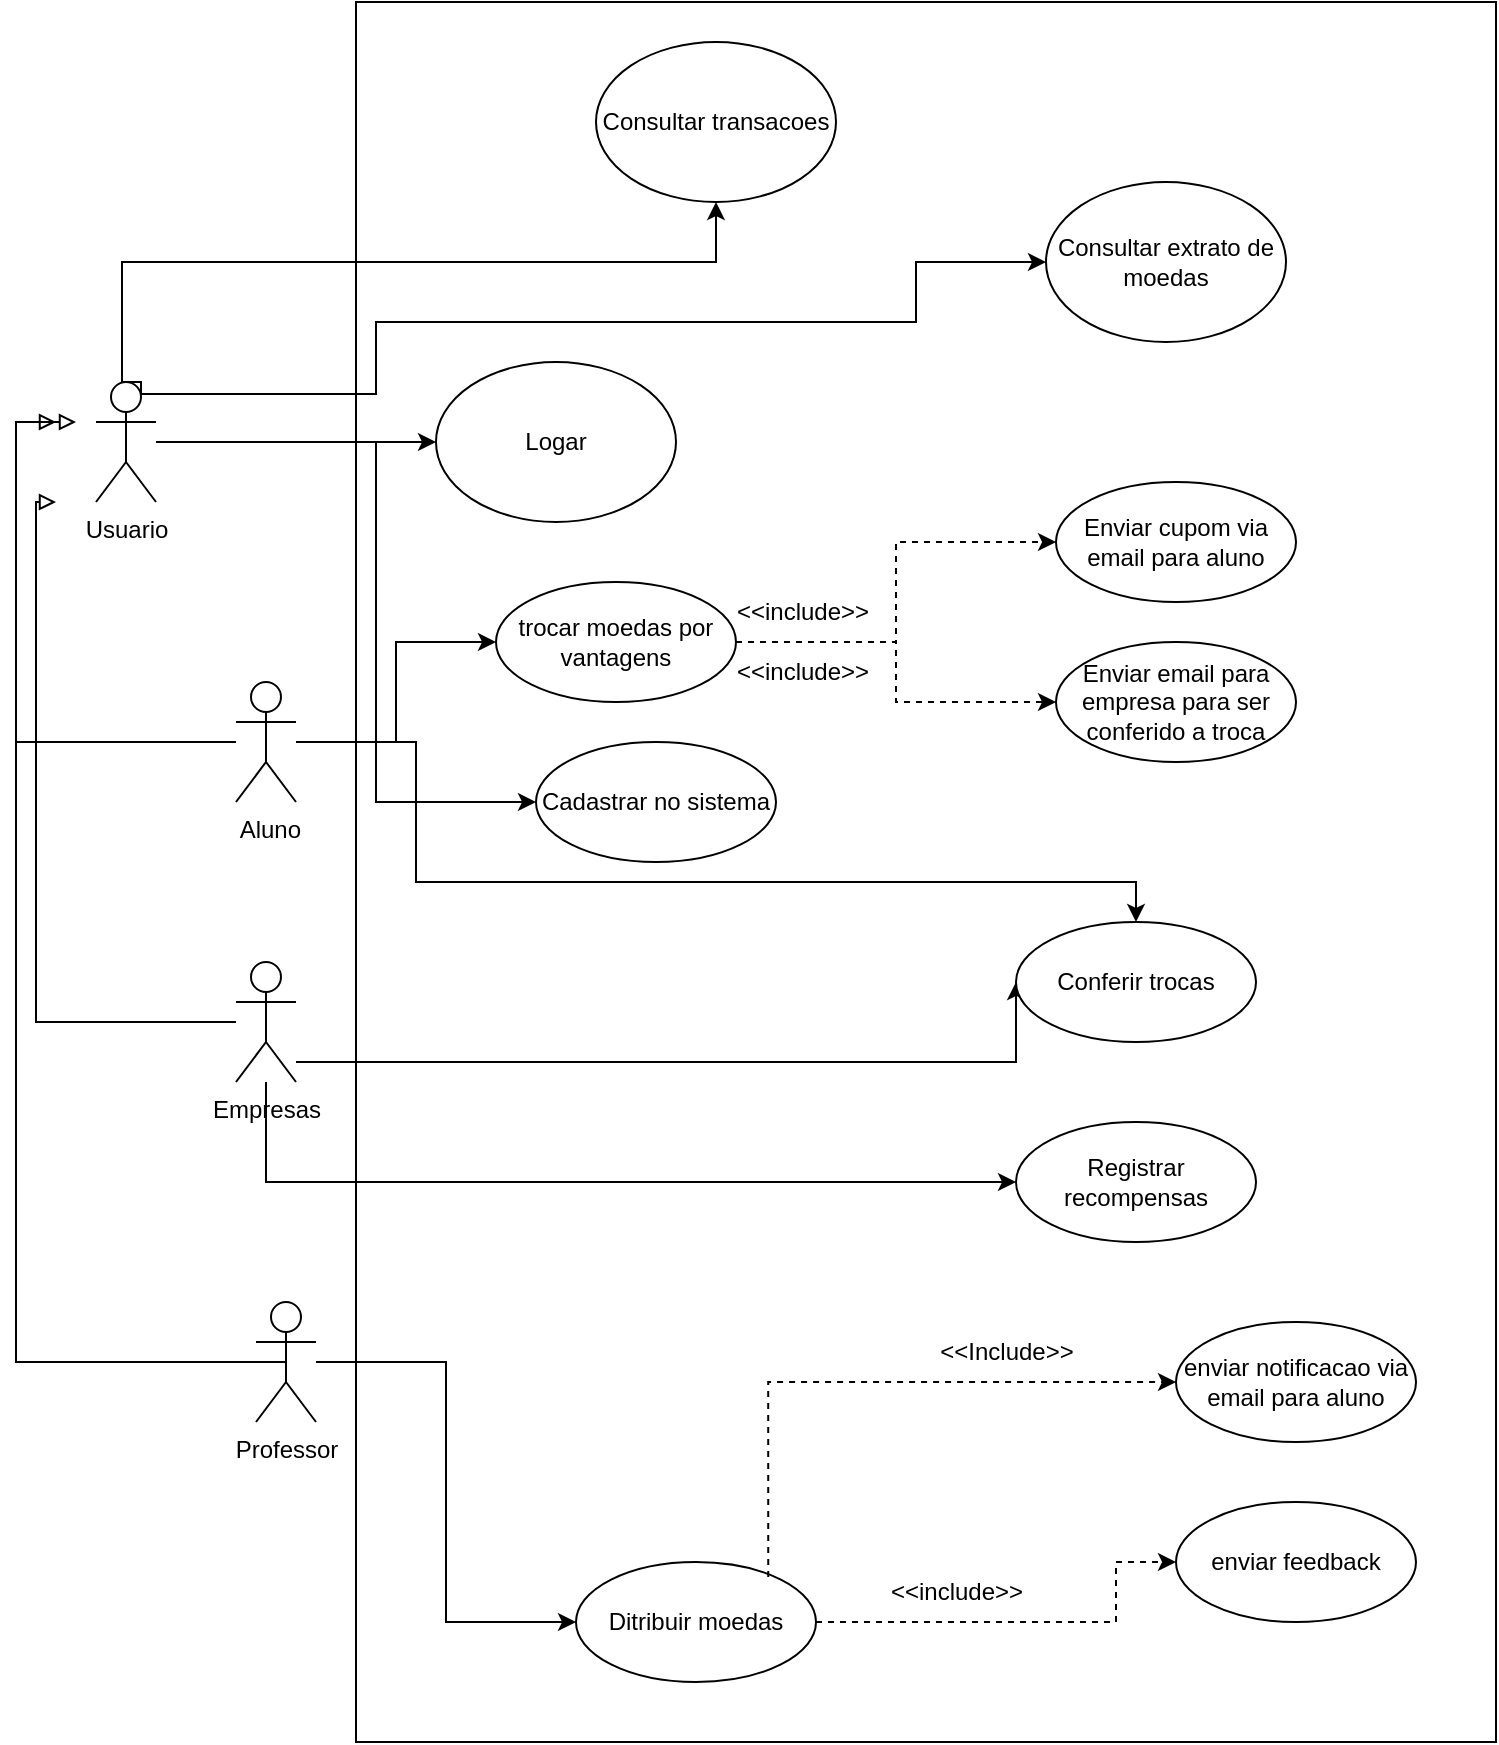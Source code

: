 <mxfile version="20.4.0" type="google"><diagram id="owHLoj-g264yhwrgjntb" name="Página-1"><mxGraphModel grid="1" page="1" gridSize="10" guides="1" tooltips="1" connect="1" arrows="1" fold="1" pageScale="1" pageWidth="827" pageHeight="1169" math="0" shadow="0"><root><mxCell id="0"/><mxCell id="1" parent="0"/><mxCell id="aPwKU5RnPtJwxO_oWSsj-1" value="" style="rounded=0;whiteSpace=wrap;html=1;" vertex="1" parent="1"><mxGeometry x="190" y="-100" width="570" height="870" as="geometry"/></mxCell><mxCell id="T0UhfcG9kjX6jtmYbkv_-4" style="edgeStyle=orthogonalEdgeStyle;rounded=0;orthogonalLoop=1;jettySize=auto;html=1;entryX=0;entryY=0.5;entryDx=0;entryDy=0;" edge="1" parent="1" source="T0UhfcG9kjX6jtmYbkv_-1" target="T0UhfcG9kjX6jtmYbkv_-3"><mxGeometry relative="1" as="geometry"/></mxCell><mxCell id="3hO7KqQunou8gaCRy-0f-3" style="edgeStyle=orthogonalEdgeStyle;rounded=0;orthogonalLoop=1;jettySize=auto;html=1;entryX=0;entryY=0.5;entryDx=0;entryDy=0;" edge="1" parent="1" source="T0UhfcG9kjX6jtmYbkv_-1" target="T0UhfcG9kjX6jtmYbkv_-27"><mxGeometry relative="1" as="geometry"><Array as="points"><mxPoint x="200" y="120"/><mxPoint x="200" y="300"/></Array></mxGeometry></mxCell><mxCell id="T0UhfcG9kjX6jtmYbkv_-1" value="Usuario" style="shape=umlActor;verticalLabelPosition=bottom;verticalAlign=top;html=1;outlineConnect=0;" vertex="1" parent="1"><mxGeometry x="60" y="90" width="30" height="60" as="geometry"/></mxCell><mxCell id="T0UhfcG9kjX6jtmYbkv_-5" style="edgeStyle=orthogonalEdgeStyle;rounded=0;orthogonalLoop=1;jettySize=auto;html=1;endArrow=block;endFill=0;" edge="1" parent="1" source="T0UhfcG9kjX6jtmYbkv_-2"><mxGeometry relative="1" as="geometry"><mxPoint x="50" y="110" as="targetPoint"/><Array as="points"><mxPoint x="20" y="270"/><mxPoint x="20" y="110"/></Array></mxGeometry></mxCell><mxCell id="T0UhfcG9kjX6jtmYbkv_-6" style="edgeStyle=orthogonalEdgeStyle;rounded=0;orthogonalLoop=1;jettySize=auto;html=1;endArrow=classic;endFill=1;entryX=0;entryY=0.5;entryDx=0;entryDy=0;" edge="1" parent="1" source="T0UhfcG9kjX6jtmYbkv_-2" target="T0UhfcG9kjX6jtmYbkv_-7"><mxGeometry relative="1" as="geometry"><mxPoint x="270" y="270" as="targetPoint"/></mxGeometry></mxCell><mxCell id="3hO7KqQunou8gaCRy-0f-4" style="edgeStyle=orthogonalEdgeStyle;rounded=0;orthogonalLoop=1;jettySize=auto;html=1;" edge="1" parent="1" source="T0UhfcG9kjX6jtmYbkv_-2" target="T0UhfcG9kjX6jtmYbkv_-50"><mxGeometry relative="1" as="geometry"><Array as="points"><mxPoint x="220" y="270"/><mxPoint x="220" y="340"/><mxPoint x="580" y="340"/></Array></mxGeometry></mxCell><mxCell id="T0UhfcG9kjX6jtmYbkv_-2" value="&amp;nbsp;Aluno" style="shape=umlActor;verticalLabelPosition=bottom;verticalAlign=top;html=1;outlineConnect=0;" vertex="1" parent="1"><mxGeometry x="130" y="240" width="30" height="60" as="geometry"/></mxCell><mxCell id="T0UhfcG9kjX6jtmYbkv_-3" value="Logar" style="ellipse;whiteSpace=wrap;html=1;" vertex="1" parent="1"><mxGeometry x="230" y="80" width="120" height="80" as="geometry"/></mxCell><mxCell id="T0UhfcG9kjX6jtmYbkv_-44" value="" style="edgeStyle=orthogonalEdgeStyle;rounded=0;orthogonalLoop=1;jettySize=auto;html=1;endArrow=classic;endFill=1;dashed=1;" edge="1" parent="1" source="T0UhfcG9kjX6jtmYbkv_-7" target="T0UhfcG9kjX6jtmYbkv_-43"><mxGeometry relative="1" as="geometry"><Array as="points"><mxPoint x="460" y="220"/><mxPoint x="460" y="170"/></Array></mxGeometry></mxCell><mxCell id="T0UhfcG9kjX6jtmYbkv_-46" value="" style="edgeStyle=orthogonalEdgeStyle;rounded=0;orthogonalLoop=1;jettySize=auto;html=1;endArrow=classic;endFill=1;dashed=1;" edge="1" parent="1" source="T0UhfcG9kjX6jtmYbkv_-7" target="T0UhfcG9kjX6jtmYbkv_-45"><mxGeometry relative="1" as="geometry"/></mxCell><mxCell id="T0UhfcG9kjX6jtmYbkv_-7" value="trocar moedas por vantagens" style="ellipse;whiteSpace=wrap;html=1;" vertex="1" parent="1"><mxGeometry x="260" y="190" width="120" height="60" as="geometry"/></mxCell><mxCell id="T0UhfcG9kjX6jtmYbkv_-9" style="edgeStyle=orthogonalEdgeStyle;rounded=0;orthogonalLoop=1;jettySize=auto;html=1;endArrow=block;endFill=0;exitX=0.5;exitY=0.5;exitDx=0;exitDy=0;exitPerimeter=0;" edge="1" parent="1" source="T0UhfcG9kjX6jtmYbkv_-8"><mxGeometry relative="1" as="geometry"><mxPoint x="40" y="110" as="targetPoint"/><Array as="points"><mxPoint x="20" y="580"/><mxPoint x="20" y="110"/></Array></mxGeometry></mxCell><mxCell id="T0UhfcG9kjX6jtmYbkv_-10" style="edgeStyle=orthogonalEdgeStyle;rounded=0;orthogonalLoop=1;jettySize=auto;html=1;endArrow=classic;endFill=1;entryX=0;entryY=0.5;entryDx=0;entryDy=0;" edge="1" parent="1" source="T0UhfcG9kjX6jtmYbkv_-8" target="T0UhfcG9kjX6jtmYbkv_-11"><mxGeometry relative="1" as="geometry"><mxPoint x="300" y="480" as="targetPoint"/></mxGeometry></mxCell><mxCell id="T0UhfcG9kjX6jtmYbkv_-8" value="Professor" style="shape=umlActor;verticalLabelPosition=bottom;verticalAlign=top;html=1;outlineConnect=0;" vertex="1" parent="1"><mxGeometry x="140" y="550" width="30" height="60" as="geometry"/></mxCell><mxCell id="T0UhfcG9kjX6jtmYbkv_-12" style="edgeStyle=orthogonalEdgeStyle;rounded=0;orthogonalLoop=1;jettySize=auto;html=1;endArrow=classic;endFill=1;dashed=1;entryX=0;entryY=0.5;entryDx=0;entryDy=0;" edge="1" parent="1" source="T0UhfcG9kjX6jtmYbkv_-11" target="T0UhfcG9kjX6jtmYbkv_-13"><mxGeometry relative="1" as="geometry"><mxPoint x="520" y="610" as="targetPoint"/><Array as="points"><mxPoint x="570" y="710"/><mxPoint x="570" y="680"/></Array></mxGeometry></mxCell><mxCell id="T0UhfcG9kjX6jtmYbkv_-11" value="Ditribuir moedas" style="ellipse;whiteSpace=wrap;html=1;" vertex="1" parent="1"><mxGeometry x="300" y="680" width="120" height="60" as="geometry"/></mxCell><mxCell id="T0UhfcG9kjX6jtmYbkv_-13" value="enviar feedback" style="ellipse;whiteSpace=wrap;html=1;" vertex="1" parent="1"><mxGeometry x="600" y="650" width="120" height="60" as="geometry"/></mxCell><mxCell id="T0UhfcG9kjX6jtmYbkv_-14" value="&amp;lt;&amp;lt;include&amp;gt;&amp;gt;" style="text;html=1;align=center;verticalAlign=middle;resizable=0;points=[];autosize=1;strokeColor=none;fillColor=none;" vertex="1" parent="1"><mxGeometry x="445" y="680" width="90" height="30" as="geometry"/></mxCell><mxCell id="T0UhfcG9kjX6jtmYbkv_-15" value="enviar notificacao via email para aluno" style="ellipse;whiteSpace=wrap;html=1;" vertex="1" parent="1"><mxGeometry x="600" y="560" width="120" height="60" as="geometry"/></mxCell><mxCell id="T0UhfcG9kjX6jtmYbkv_-20" style="edgeStyle=orthogonalEdgeStyle;rounded=0;orthogonalLoop=1;jettySize=auto;html=1;entryX=0;entryY=0.5;entryDx=0;entryDy=0;exitX=0.75;exitY=0.1;exitDx=0;exitDy=0;exitPerimeter=0;" edge="1" parent="1" source="T0UhfcG9kjX6jtmYbkv_-1" target="T0UhfcG9kjX6jtmYbkv_-21"><mxGeometry relative="1" as="geometry"><mxPoint x="80" y="20" as="sourcePoint"/><Array as="points"><mxPoint x="200" y="96"/><mxPoint x="200" y="60"/><mxPoint x="470" y="60"/><mxPoint x="470" y="30"/></Array></mxGeometry></mxCell><mxCell id="T0UhfcG9kjX6jtmYbkv_-21" value="Consultar extrato de moedas" style="ellipse;whiteSpace=wrap;html=1;" vertex="1" parent="1"><mxGeometry x="535" y="-10" width="120" height="80" as="geometry"/></mxCell><mxCell id="T0UhfcG9kjX6jtmYbkv_-22" style="edgeStyle=orthogonalEdgeStyle;rounded=0;orthogonalLoop=1;jettySize=auto;html=1;entryX=0.5;entryY=1;entryDx=0;entryDy=0;exitX=0.75;exitY=0.1;exitDx=0;exitDy=0;exitPerimeter=0;" edge="1" parent="1" source="T0UhfcG9kjX6jtmYbkv_-1" target="T0UhfcG9kjX6jtmYbkv_-23"><mxGeometry relative="1" as="geometry"><mxPoint x="82.5" y="106" as="sourcePoint"/><mxPoint x="450" y="70" as="targetPoint"/><Array as="points"><mxPoint x="82" y="90"/><mxPoint x="73" y="90"/><mxPoint x="73" y="30"/><mxPoint x="370" y="30"/></Array></mxGeometry></mxCell><mxCell id="T0UhfcG9kjX6jtmYbkv_-23" value="Consultar transacoes" style="ellipse;whiteSpace=wrap;html=1;" vertex="1" parent="1"><mxGeometry x="310" y="-80" width="120" height="80" as="geometry"/></mxCell><mxCell id="T0UhfcG9kjX6jtmYbkv_-19" value="&amp;lt;&amp;lt;Include&amp;gt;&amp;gt;" style="text;html=1;align=center;verticalAlign=middle;resizable=0;points=[];autosize=1;strokeColor=none;fillColor=none;" vertex="1" parent="1"><mxGeometry x="470" y="560" width="90" height="30" as="geometry"/></mxCell><mxCell id="T0UhfcG9kjX6jtmYbkv_-26" value="" style="edgeStyle=orthogonalEdgeStyle;rounded=0;orthogonalLoop=1;jettySize=auto;html=1;dashed=1;endArrow=classic;endFill=1;exitX=0.801;exitY=0.126;exitDx=0;exitDy=0;exitPerimeter=0;entryX=0;entryY=0.5;entryDx=0;entryDy=0;" edge="1" parent="1" source="T0UhfcG9kjX6jtmYbkv_-11" target="T0UhfcG9kjX6jtmYbkv_-15"><mxGeometry relative="1" as="geometry"><mxPoint x="396.12" y="687.56" as="sourcePoint"/><mxPoint x="580" y="590" as="targetPoint"/><Array as="points"><mxPoint x="396" y="590"/></Array></mxGeometry></mxCell><mxCell id="T0UhfcG9kjX6jtmYbkv_-27" value="Cadastrar no sistema" style="ellipse;whiteSpace=wrap;html=1;" vertex="1" parent="1"><mxGeometry x="280" y="270" width="120" height="60" as="geometry"/></mxCell><mxCell id="T0UhfcG9kjX6jtmYbkv_-36" style="edgeStyle=orthogonalEdgeStyle;rounded=0;orthogonalLoop=1;jettySize=auto;html=1;endArrow=block;endFill=0;" edge="1" parent="1" source="T0UhfcG9kjX6jtmYbkv_-29"><mxGeometry relative="1" as="geometry"><mxPoint x="40" y="150" as="targetPoint"/><Array as="points"><mxPoint x="30" y="410"/><mxPoint x="30" y="150"/></Array></mxGeometry></mxCell><mxCell id="T0UhfcG9kjX6jtmYbkv_-40" style="edgeStyle=orthogonalEdgeStyle;rounded=0;orthogonalLoop=1;jettySize=auto;html=1;endArrow=classic;endFill=1;" edge="1" parent="1" source="T0UhfcG9kjX6jtmYbkv_-29" target="T0UhfcG9kjX6jtmYbkv_-41"><mxGeometry relative="1" as="geometry"><mxPoint x="520" y="490" as="targetPoint"/><Array as="points"><mxPoint x="145" y="490"/></Array></mxGeometry></mxCell><mxCell id="T0UhfcG9kjX6jtmYbkv_-29" value="Empresas" style="shape=umlActor;verticalLabelPosition=bottom;verticalAlign=top;html=1;outlineConnect=0;" vertex="1" parent="1"><mxGeometry x="130" y="380" width="30" height="60" as="geometry"/></mxCell><mxCell id="T0UhfcG9kjX6jtmYbkv_-41" value="Registrar recompensas" style="ellipse;whiteSpace=wrap;html=1;" vertex="1" parent="1"><mxGeometry x="520" y="460" width="120" height="60" as="geometry"/></mxCell><mxCell id="T0UhfcG9kjX6jtmYbkv_-43" value="Enviar cupom via email para aluno" style="ellipse;whiteSpace=wrap;html=1;" vertex="1" parent="1"><mxGeometry x="540" y="140" width="120" height="60" as="geometry"/></mxCell><mxCell id="T0UhfcG9kjX6jtmYbkv_-45" value="Enviar email para empresa para ser conferido a troca" style="ellipse;whiteSpace=wrap;html=1;" vertex="1" parent="1"><mxGeometry x="540" y="220" width="120" height="60" as="geometry"/></mxCell><mxCell id="T0UhfcG9kjX6jtmYbkv_-47" value="&amp;lt;&amp;lt;include&amp;gt;&amp;gt;" style="text;html=1;align=center;verticalAlign=middle;resizable=0;points=[];autosize=1;strokeColor=none;fillColor=none;" vertex="1" parent="1"><mxGeometry x="368" y="190" width="90" height="30" as="geometry"/></mxCell><mxCell id="T0UhfcG9kjX6jtmYbkv_-48" value="&amp;lt;&amp;lt;include&amp;gt;&amp;gt;" style="text;html=1;align=center;verticalAlign=middle;resizable=0;points=[];autosize=1;strokeColor=none;fillColor=none;" vertex="1" parent="1"><mxGeometry x="368" y="220" width="90" height="30" as="geometry"/></mxCell><mxCell id="T0UhfcG9kjX6jtmYbkv_-49" style="edgeStyle=orthogonalEdgeStyle;rounded=0;orthogonalLoop=1;jettySize=auto;html=1;endArrow=classic;endFill=1;" edge="1" parent="1" target="T0UhfcG9kjX6jtmYbkv_-50"><mxGeometry relative="1" as="geometry"><mxPoint x="520" y="500" as="targetPoint"/><mxPoint x="160" y="430" as="sourcePoint"/><Array as="points"><mxPoint x="520" y="430"/></Array></mxGeometry></mxCell><mxCell id="T0UhfcG9kjX6jtmYbkv_-50" value="Conferir trocas" style="ellipse;whiteSpace=wrap;html=1;" vertex="1" parent="1"><mxGeometry x="520" y="360" width="120" height="60" as="geometry"/></mxCell></root></mxGraphModel></diagram></mxfile>